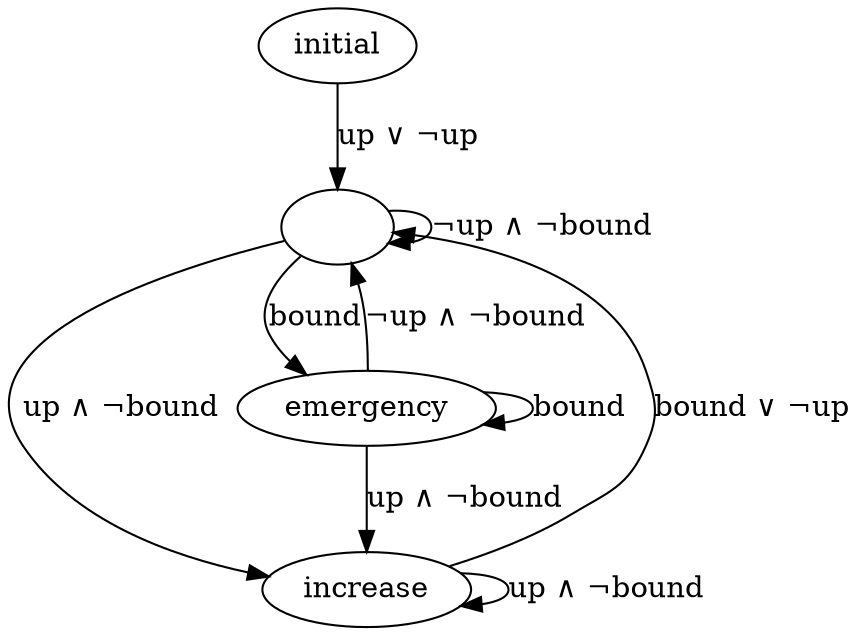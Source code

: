 digraph moore {
    "'state[0]' = 0; 'state[1]' = 0;" [label="initial\n"]
    "'state[0]' = 1; 'state[1]' = 0;" [label=""]
    "'state[0]' = 1; 'state[1]' = 1;" [label="increase"]
    "'state[0]' = 0; 'state[1]' = 1;" [label="emergency"]
    "'state[0]' = 0; 'state[1]' = 0;" -> "'state[0]' = 1; 'state[1]' = 0;" [label="up ∨ ¬up"]
    "'state[0]' = 1; 'state[1]' = 0;" -> "'state[0]' = 1; 'state[1]' = 1;" [label="up ∧ ¬bound"]
    "'state[0]' = 1; 'state[1]' = 0;" -> "'state[0]' = 1; 'state[1]' = 0;" [label="¬up ∧ ¬bound"]
    "'state[0]' = 1; 'state[1]' = 0;" -> "'state[0]' = 0; 'state[1]' = 1;" [label="bound"]
    "'state[0]' = 0; 'state[1]' = 1;" -> "'state[0]' = 1; 'state[1]' = 1;" [label="up ∧ ¬bound"]
    "'state[0]' = 0; 'state[1]' = 1;" -> "'state[0]' = 1; 'state[1]' = 0;" [label="¬up ∧ ¬bound"]
    "'state[0]' = 0; 'state[1]' = 1;" -> "'state[0]' = 0; 'state[1]' = 1;" [label="bound"]
    "'state[0]' = 1; 'state[1]' = 1;" -> "'state[0]' = 1; 'state[1]' = 1;" [label="up ∧ ¬bound"]
    "'state[0]' = 1; 'state[1]' = 1;" -> "'state[0]' = 1; 'state[1]' = 0;" [label="bound ∨ ¬up"]
}
